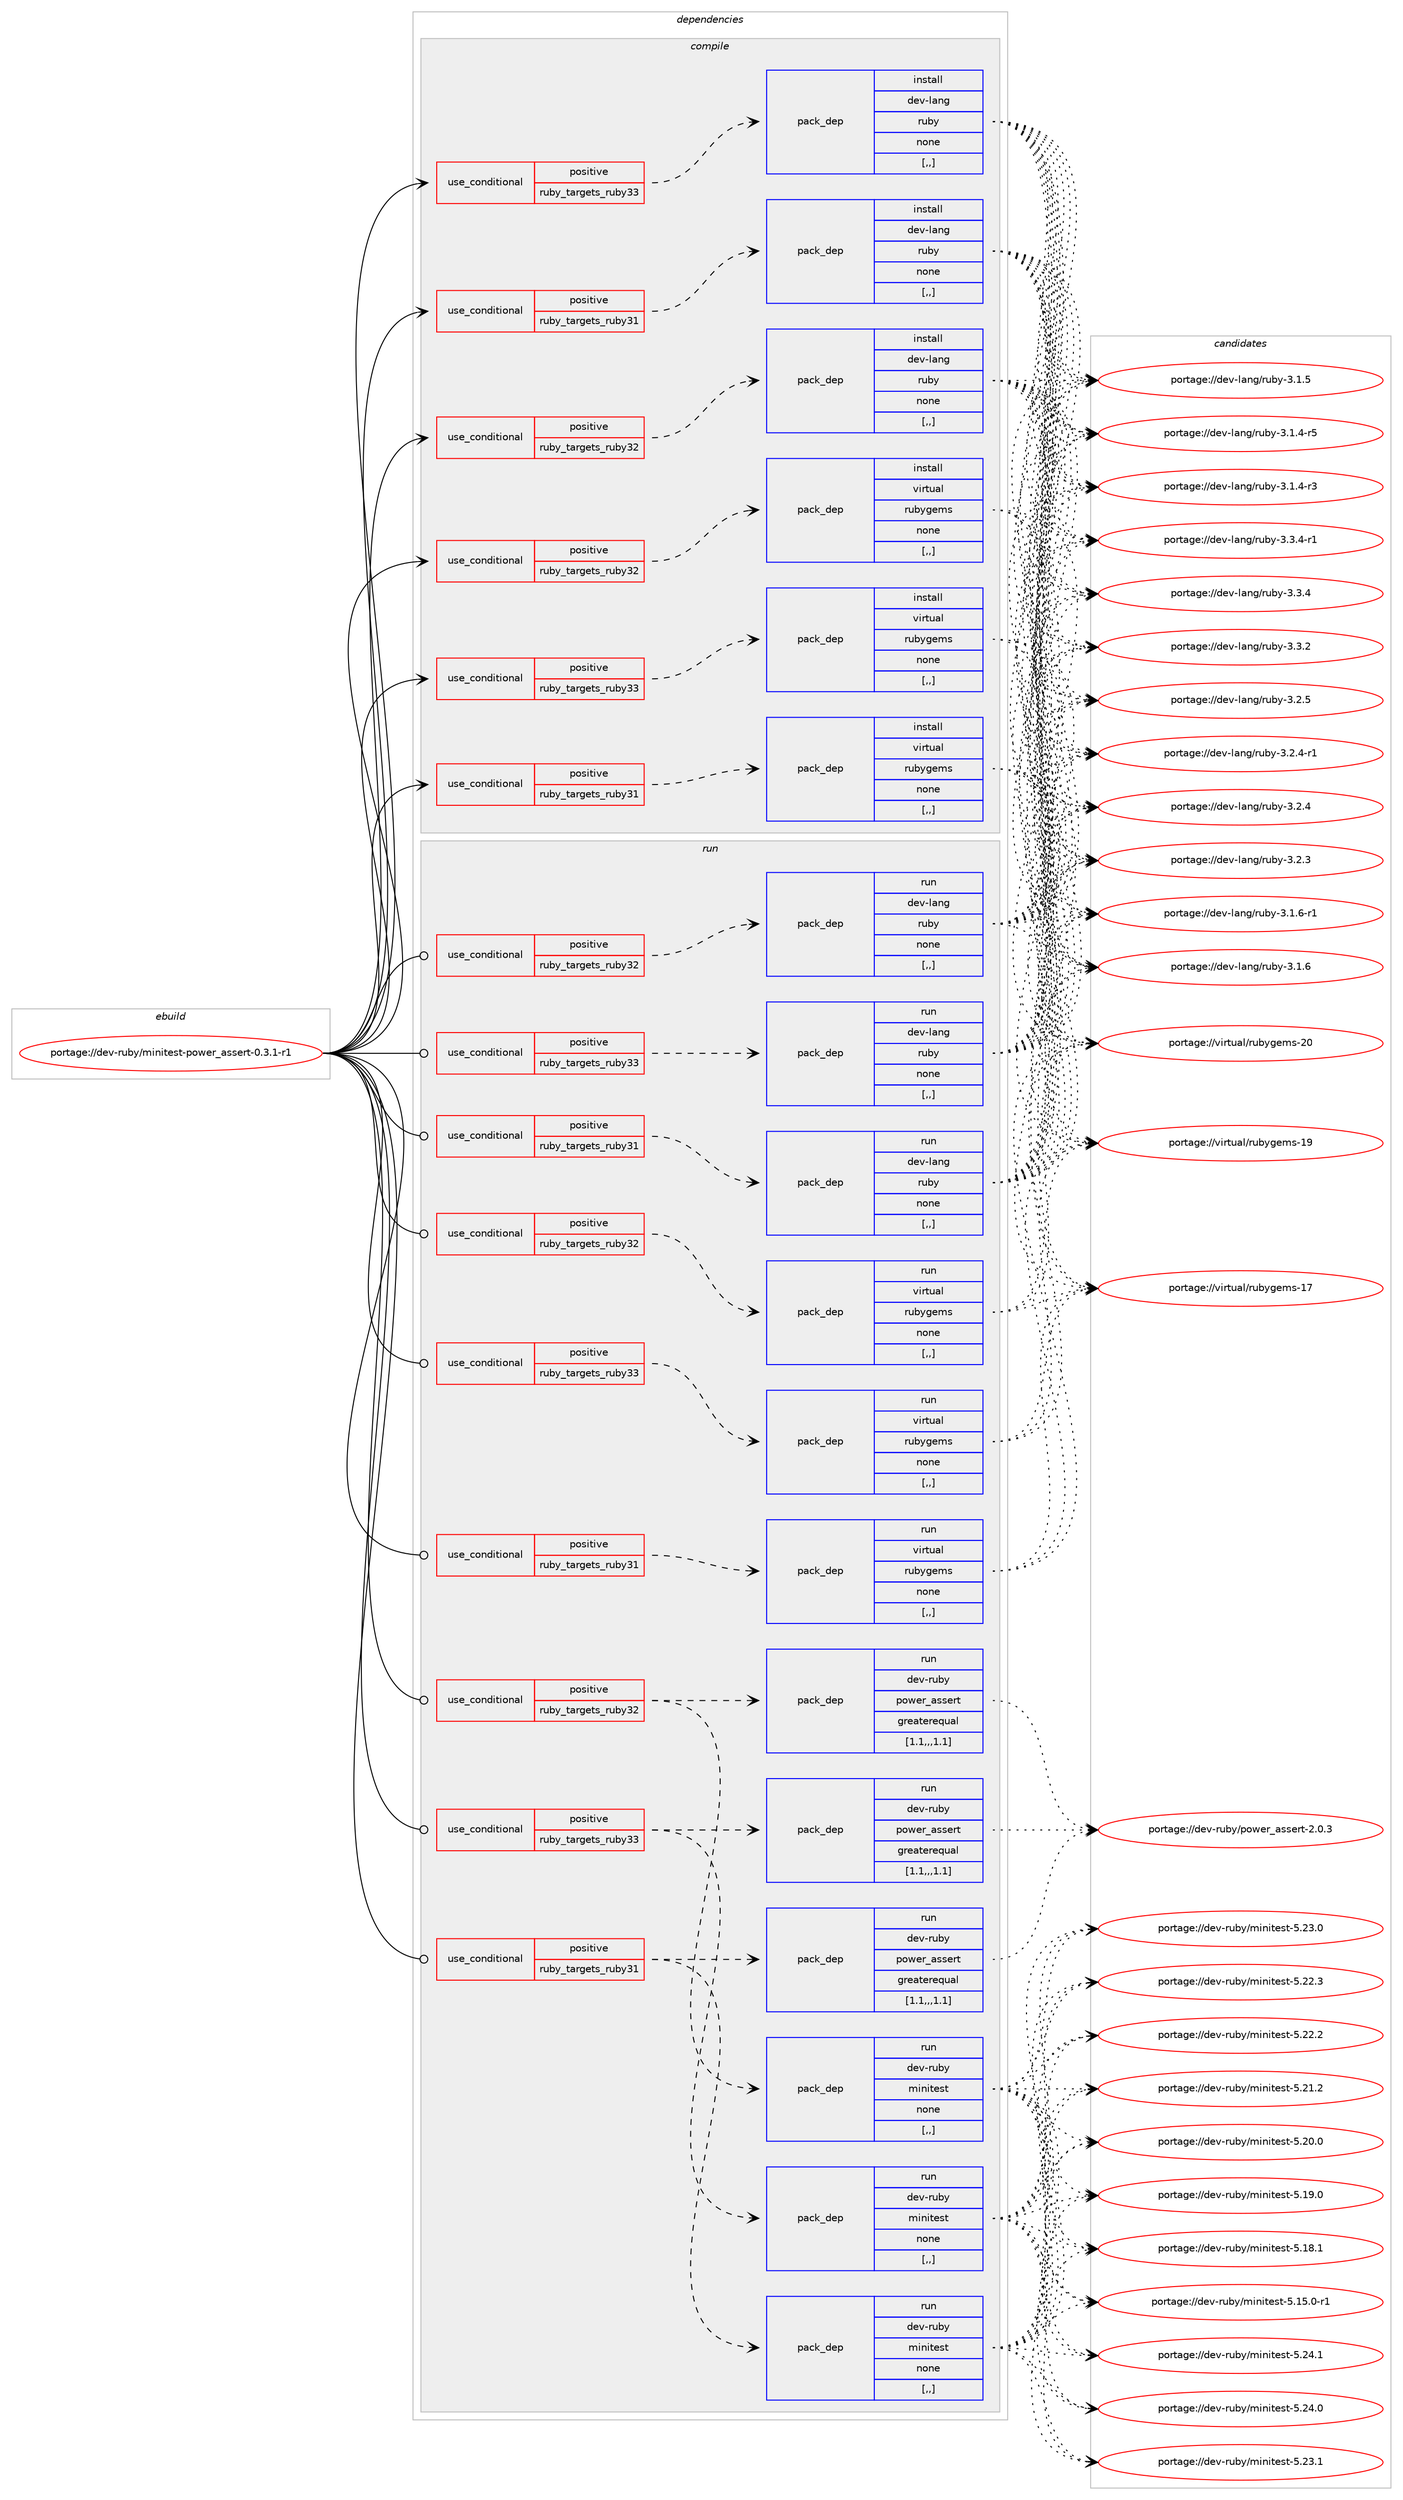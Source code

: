digraph prolog {

# *************
# Graph options
# *************

newrank=true;
concentrate=true;
compound=true;
graph [rankdir=LR,fontname=Helvetica,fontsize=10,ranksep=1.5];#, ranksep=2.5, nodesep=0.2];
edge  [arrowhead=vee];
node  [fontname=Helvetica,fontsize=10];

# **********
# The ebuild
# **********

subgraph cluster_leftcol {
color=gray;
label=<<i>ebuild</i>>;
id [label="portage://dev-ruby/minitest-power_assert-0.3.1-r1", color=red, width=4, href="../dev-ruby/minitest-power_assert-0.3.1-r1.svg"];
}

# ****************
# The dependencies
# ****************

subgraph cluster_midcol {
color=gray;
label=<<i>dependencies</i>>;
subgraph cluster_compile {
fillcolor="#eeeeee";
style=filled;
label=<<i>compile</i>>;
subgraph cond50942 {
dependency190744 [label=<<TABLE BORDER="0" CELLBORDER="1" CELLSPACING="0" CELLPADDING="4"><TR><TD ROWSPAN="3" CELLPADDING="10">use_conditional</TD></TR><TR><TD>positive</TD></TR><TR><TD>ruby_targets_ruby31</TD></TR></TABLE>>, shape=none, color=red];
subgraph pack138464 {
dependency190745 [label=<<TABLE BORDER="0" CELLBORDER="1" CELLSPACING="0" CELLPADDING="4" WIDTH="220"><TR><TD ROWSPAN="6" CELLPADDING="30">pack_dep</TD></TR><TR><TD WIDTH="110">install</TD></TR><TR><TD>dev-lang</TD></TR><TR><TD>ruby</TD></TR><TR><TD>none</TD></TR><TR><TD>[,,]</TD></TR></TABLE>>, shape=none, color=blue];
}
dependency190744:e -> dependency190745:w [weight=20,style="dashed",arrowhead="vee"];
}
id:e -> dependency190744:w [weight=20,style="solid",arrowhead="vee"];
subgraph cond50943 {
dependency190746 [label=<<TABLE BORDER="0" CELLBORDER="1" CELLSPACING="0" CELLPADDING="4"><TR><TD ROWSPAN="3" CELLPADDING="10">use_conditional</TD></TR><TR><TD>positive</TD></TR><TR><TD>ruby_targets_ruby31</TD></TR></TABLE>>, shape=none, color=red];
subgraph pack138465 {
dependency190747 [label=<<TABLE BORDER="0" CELLBORDER="1" CELLSPACING="0" CELLPADDING="4" WIDTH="220"><TR><TD ROWSPAN="6" CELLPADDING="30">pack_dep</TD></TR><TR><TD WIDTH="110">install</TD></TR><TR><TD>virtual</TD></TR><TR><TD>rubygems</TD></TR><TR><TD>none</TD></TR><TR><TD>[,,]</TD></TR></TABLE>>, shape=none, color=blue];
}
dependency190746:e -> dependency190747:w [weight=20,style="dashed",arrowhead="vee"];
}
id:e -> dependency190746:w [weight=20,style="solid",arrowhead="vee"];
subgraph cond50944 {
dependency190748 [label=<<TABLE BORDER="0" CELLBORDER="1" CELLSPACING="0" CELLPADDING="4"><TR><TD ROWSPAN="3" CELLPADDING="10">use_conditional</TD></TR><TR><TD>positive</TD></TR><TR><TD>ruby_targets_ruby32</TD></TR></TABLE>>, shape=none, color=red];
subgraph pack138466 {
dependency190749 [label=<<TABLE BORDER="0" CELLBORDER="1" CELLSPACING="0" CELLPADDING="4" WIDTH="220"><TR><TD ROWSPAN="6" CELLPADDING="30">pack_dep</TD></TR><TR><TD WIDTH="110">install</TD></TR><TR><TD>dev-lang</TD></TR><TR><TD>ruby</TD></TR><TR><TD>none</TD></TR><TR><TD>[,,]</TD></TR></TABLE>>, shape=none, color=blue];
}
dependency190748:e -> dependency190749:w [weight=20,style="dashed",arrowhead="vee"];
}
id:e -> dependency190748:w [weight=20,style="solid",arrowhead="vee"];
subgraph cond50945 {
dependency190750 [label=<<TABLE BORDER="0" CELLBORDER="1" CELLSPACING="0" CELLPADDING="4"><TR><TD ROWSPAN="3" CELLPADDING="10">use_conditional</TD></TR><TR><TD>positive</TD></TR><TR><TD>ruby_targets_ruby32</TD></TR></TABLE>>, shape=none, color=red];
subgraph pack138467 {
dependency190751 [label=<<TABLE BORDER="0" CELLBORDER="1" CELLSPACING="0" CELLPADDING="4" WIDTH="220"><TR><TD ROWSPAN="6" CELLPADDING="30">pack_dep</TD></TR><TR><TD WIDTH="110">install</TD></TR><TR><TD>virtual</TD></TR><TR><TD>rubygems</TD></TR><TR><TD>none</TD></TR><TR><TD>[,,]</TD></TR></TABLE>>, shape=none, color=blue];
}
dependency190750:e -> dependency190751:w [weight=20,style="dashed",arrowhead="vee"];
}
id:e -> dependency190750:w [weight=20,style="solid",arrowhead="vee"];
subgraph cond50946 {
dependency190752 [label=<<TABLE BORDER="0" CELLBORDER="1" CELLSPACING="0" CELLPADDING="4"><TR><TD ROWSPAN="3" CELLPADDING="10">use_conditional</TD></TR><TR><TD>positive</TD></TR><TR><TD>ruby_targets_ruby33</TD></TR></TABLE>>, shape=none, color=red];
subgraph pack138468 {
dependency190753 [label=<<TABLE BORDER="0" CELLBORDER="1" CELLSPACING="0" CELLPADDING="4" WIDTH="220"><TR><TD ROWSPAN="6" CELLPADDING="30">pack_dep</TD></TR><TR><TD WIDTH="110">install</TD></TR><TR><TD>dev-lang</TD></TR><TR><TD>ruby</TD></TR><TR><TD>none</TD></TR><TR><TD>[,,]</TD></TR></TABLE>>, shape=none, color=blue];
}
dependency190752:e -> dependency190753:w [weight=20,style="dashed",arrowhead="vee"];
}
id:e -> dependency190752:w [weight=20,style="solid",arrowhead="vee"];
subgraph cond50947 {
dependency190754 [label=<<TABLE BORDER="0" CELLBORDER="1" CELLSPACING="0" CELLPADDING="4"><TR><TD ROWSPAN="3" CELLPADDING="10">use_conditional</TD></TR><TR><TD>positive</TD></TR><TR><TD>ruby_targets_ruby33</TD></TR></TABLE>>, shape=none, color=red];
subgraph pack138469 {
dependency190755 [label=<<TABLE BORDER="0" CELLBORDER="1" CELLSPACING="0" CELLPADDING="4" WIDTH="220"><TR><TD ROWSPAN="6" CELLPADDING="30">pack_dep</TD></TR><TR><TD WIDTH="110">install</TD></TR><TR><TD>virtual</TD></TR><TR><TD>rubygems</TD></TR><TR><TD>none</TD></TR><TR><TD>[,,]</TD></TR></TABLE>>, shape=none, color=blue];
}
dependency190754:e -> dependency190755:w [weight=20,style="dashed",arrowhead="vee"];
}
id:e -> dependency190754:w [weight=20,style="solid",arrowhead="vee"];
}
subgraph cluster_compileandrun {
fillcolor="#eeeeee";
style=filled;
label=<<i>compile and run</i>>;
}
subgraph cluster_run {
fillcolor="#eeeeee";
style=filled;
label=<<i>run</i>>;
subgraph cond50948 {
dependency190756 [label=<<TABLE BORDER="0" CELLBORDER="1" CELLSPACING="0" CELLPADDING="4"><TR><TD ROWSPAN="3" CELLPADDING="10">use_conditional</TD></TR><TR><TD>positive</TD></TR><TR><TD>ruby_targets_ruby31</TD></TR></TABLE>>, shape=none, color=red];
subgraph pack138470 {
dependency190757 [label=<<TABLE BORDER="0" CELLBORDER="1" CELLSPACING="0" CELLPADDING="4" WIDTH="220"><TR><TD ROWSPAN="6" CELLPADDING="30">pack_dep</TD></TR><TR><TD WIDTH="110">run</TD></TR><TR><TD>dev-lang</TD></TR><TR><TD>ruby</TD></TR><TR><TD>none</TD></TR><TR><TD>[,,]</TD></TR></TABLE>>, shape=none, color=blue];
}
dependency190756:e -> dependency190757:w [weight=20,style="dashed",arrowhead="vee"];
}
id:e -> dependency190756:w [weight=20,style="solid",arrowhead="odot"];
subgraph cond50949 {
dependency190758 [label=<<TABLE BORDER="0" CELLBORDER="1" CELLSPACING="0" CELLPADDING="4"><TR><TD ROWSPAN="3" CELLPADDING="10">use_conditional</TD></TR><TR><TD>positive</TD></TR><TR><TD>ruby_targets_ruby31</TD></TR></TABLE>>, shape=none, color=red];
subgraph pack138471 {
dependency190759 [label=<<TABLE BORDER="0" CELLBORDER="1" CELLSPACING="0" CELLPADDING="4" WIDTH="220"><TR><TD ROWSPAN="6" CELLPADDING="30">pack_dep</TD></TR><TR><TD WIDTH="110">run</TD></TR><TR><TD>dev-ruby</TD></TR><TR><TD>minitest</TD></TR><TR><TD>none</TD></TR><TR><TD>[,,]</TD></TR></TABLE>>, shape=none, color=blue];
}
dependency190758:e -> dependency190759:w [weight=20,style="dashed",arrowhead="vee"];
subgraph pack138472 {
dependency190760 [label=<<TABLE BORDER="0" CELLBORDER="1" CELLSPACING="0" CELLPADDING="4" WIDTH="220"><TR><TD ROWSPAN="6" CELLPADDING="30">pack_dep</TD></TR><TR><TD WIDTH="110">run</TD></TR><TR><TD>dev-ruby</TD></TR><TR><TD>power_assert</TD></TR><TR><TD>greaterequal</TD></TR><TR><TD>[1.1,,,1.1]</TD></TR></TABLE>>, shape=none, color=blue];
}
dependency190758:e -> dependency190760:w [weight=20,style="dashed",arrowhead="vee"];
}
id:e -> dependency190758:w [weight=20,style="solid",arrowhead="odot"];
subgraph cond50950 {
dependency190761 [label=<<TABLE BORDER="0" CELLBORDER="1" CELLSPACING="0" CELLPADDING="4"><TR><TD ROWSPAN="3" CELLPADDING="10">use_conditional</TD></TR><TR><TD>positive</TD></TR><TR><TD>ruby_targets_ruby31</TD></TR></TABLE>>, shape=none, color=red];
subgraph pack138473 {
dependency190762 [label=<<TABLE BORDER="0" CELLBORDER="1" CELLSPACING="0" CELLPADDING="4" WIDTH="220"><TR><TD ROWSPAN="6" CELLPADDING="30">pack_dep</TD></TR><TR><TD WIDTH="110">run</TD></TR><TR><TD>virtual</TD></TR><TR><TD>rubygems</TD></TR><TR><TD>none</TD></TR><TR><TD>[,,]</TD></TR></TABLE>>, shape=none, color=blue];
}
dependency190761:e -> dependency190762:w [weight=20,style="dashed",arrowhead="vee"];
}
id:e -> dependency190761:w [weight=20,style="solid",arrowhead="odot"];
subgraph cond50951 {
dependency190763 [label=<<TABLE BORDER="0" CELLBORDER="1" CELLSPACING="0" CELLPADDING="4"><TR><TD ROWSPAN="3" CELLPADDING="10">use_conditional</TD></TR><TR><TD>positive</TD></TR><TR><TD>ruby_targets_ruby32</TD></TR></TABLE>>, shape=none, color=red];
subgraph pack138474 {
dependency190764 [label=<<TABLE BORDER="0" CELLBORDER="1" CELLSPACING="0" CELLPADDING="4" WIDTH="220"><TR><TD ROWSPAN="6" CELLPADDING="30">pack_dep</TD></TR><TR><TD WIDTH="110">run</TD></TR><TR><TD>dev-lang</TD></TR><TR><TD>ruby</TD></TR><TR><TD>none</TD></TR><TR><TD>[,,]</TD></TR></TABLE>>, shape=none, color=blue];
}
dependency190763:e -> dependency190764:w [weight=20,style="dashed",arrowhead="vee"];
}
id:e -> dependency190763:w [weight=20,style="solid",arrowhead="odot"];
subgraph cond50952 {
dependency190765 [label=<<TABLE BORDER="0" CELLBORDER="1" CELLSPACING="0" CELLPADDING="4"><TR><TD ROWSPAN="3" CELLPADDING="10">use_conditional</TD></TR><TR><TD>positive</TD></TR><TR><TD>ruby_targets_ruby32</TD></TR></TABLE>>, shape=none, color=red];
subgraph pack138475 {
dependency190766 [label=<<TABLE BORDER="0" CELLBORDER="1" CELLSPACING="0" CELLPADDING="4" WIDTH="220"><TR><TD ROWSPAN="6" CELLPADDING="30">pack_dep</TD></TR><TR><TD WIDTH="110">run</TD></TR><TR><TD>dev-ruby</TD></TR><TR><TD>minitest</TD></TR><TR><TD>none</TD></TR><TR><TD>[,,]</TD></TR></TABLE>>, shape=none, color=blue];
}
dependency190765:e -> dependency190766:w [weight=20,style="dashed",arrowhead="vee"];
subgraph pack138476 {
dependency190767 [label=<<TABLE BORDER="0" CELLBORDER="1" CELLSPACING="0" CELLPADDING="4" WIDTH="220"><TR><TD ROWSPAN="6" CELLPADDING="30">pack_dep</TD></TR><TR><TD WIDTH="110">run</TD></TR><TR><TD>dev-ruby</TD></TR><TR><TD>power_assert</TD></TR><TR><TD>greaterequal</TD></TR><TR><TD>[1.1,,,1.1]</TD></TR></TABLE>>, shape=none, color=blue];
}
dependency190765:e -> dependency190767:w [weight=20,style="dashed",arrowhead="vee"];
}
id:e -> dependency190765:w [weight=20,style="solid",arrowhead="odot"];
subgraph cond50953 {
dependency190768 [label=<<TABLE BORDER="0" CELLBORDER="1" CELLSPACING="0" CELLPADDING="4"><TR><TD ROWSPAN="3" CELLPADDING="10">use_conditional</TD></TR><TR><TD>positive</TD></TR><TR><TD>ruby_targets_ruby32</TD></TR></TABLE>>, shape=none, color=red];
subgraph pack138477 {
dependency190769 [label=<<TABLE BORDER="0" CELLBORDER="1" CELLSPACING="0" CELLPADDING="4" WIDTH="220"><TR><TD ROWSPAN="6" CELLPADDING="30">pack_dep</TD></TR><TR><TD WIDTH="110">run</TD></TR><TR><TD>virtual</TD></TR><TR><TD>rubygems</TD></TR><TR><TD>none</TD></TR><TR><TD>[,,]</TD></TR></TABLE>>, shape=none, color=blue];
}
dependency190768:e -> dependency190769:w [weight=20,style="dashed",arrowhead="vee"];
}
id:e -> dependency190768:w [weight=20,style="solid",arrowhead="odot"];
subgraph cond50954 {
dependency190770 [label=<<TABLE BORDER="0" CELLBORDER="1" CELLSPACING="0" CELLPADDING="4"><TR><TD ROWSPAN="3" CELLPADDING="10">use_conditional</TD></TR><TR><TD>positive</TD></TR><TR><TD>ruby_targets_ruby33</TD></TR></TABLE>>, shape=none, color=red];
subgraph pack138478 {
dependency190771 [label=<<TABLE BORDER="0" CELLBORDER="1" CELLSPACING="0" CELLPADDING="4" WIDTH="220"><TR><TD ROWSPAN="6" CELLPADDING="30">pack_dep</TD></TR><TR><TD WIDTH="110">run</TD></TR><TR><TD>dev-lang</TD></TR><TR><TD>ruby</TD></TR><TR><TD>none</TD></TR><TR><TD>[,,]</TD></TR></TABLE>>, shape=none, color=blue];
}
dependency190770:e -> dependency190771:w [weight=20,style="dashed",arrowhead="vee"];
}
id:e -> dependency190770:w [weight=20,style="solid",arrowhead="odot"];
subgraph cond50955 {
dependency190772 [label=<<TABLE BORDER="0" CELLBORDER="1" CELLSPACING="0" CELLPADDING="4"><TR><TD ROWSPAN="3" CELLPADDING="10">use_conditional</TD></TR><TR><TD>positive</TD></TR><TR><TD>ruby_targets_ruby33</TD></TR></TABLE>>, shape=none, color=red];
subgraph pack138479 {
dependency190773 [label=<<TABLE BORDER="0" CELLBORDER="1" CELLSPACING="0" CELLPADDING="4" WIDTH="220"><TR><TD ROWSPAN="6" CELLPADDING="30">pack_dep</TD></TR><TR><TD WIDTH="110">run</TD></TR><TR><TD>dev-ruby</TD></TR><TR><TD>minitest</TD></TR><TR><TD>none</TD></TR><TR><TD>[,,]</TD></TR></TABLE>>, shape=none, color=blue];
}
dependency190772:e -> dependency190773:w [weight=20,style="dashed",arrowhead="vee"];
subgraph pack138480 {
dependency190774 [label=<<TABLE BORDER="0" CELLBORDER="1" CELLSPACING="0" CELLPADDING="4" WIDTH="220"><TR><TD ROWSPAN="6" CELLPADDING="30">pack_dep</TD></TR><TR><TD WIDTH="110">run</TD></TR><TR><TD>dev-ruby</TD></TR><TR><TD>power_assert</TD></TR><TR><TD>greaterequal</TD></TR><TR><TD>[1.1,,,1.1]</TD></TR></TABLE>>, shape=none, color=blue];
}
dependency190772:e -> dependency190774:w [weight=20,style="dashed",arrowhead="vee"];
}
id:e -> dependency190772:w [weight=20,style="solid",arrowhead="odot"];
subgraph cond50956 {
dependency190775 [label=<<TABLE BORDER="0" CELLBORDER="1" CELLSPACING="0" CELLPADDING="4"><TR><TD ROWSPAN="3" CELLPADDING="10">use_conditional</TD></TR><TR><TD>positive</TD></TR><TR><TD>ruby_targets_ruby33</TD></TR></TABLE>>, shape=none, color=red];
subgraph pack138481 {
dependency190776 [label=<<TABLE BORDER="0" CELLBORDER="1" CELLSPACING="0" CELLPADDING="4" WIDTH="220"><TR><TD ROWSPAN="6" CELLPADDING="30">pack_dep</TD></TR><TR><TD WIDTH="110">run</TD></TR><TR><TD>virtual</TD></TR><TR><TD>rubygems</TD></TR><TR><TD>none</TD></TR><TR><TD>[,,]</TD></TR></TABLE>>, shape=none, color=blue];
}
dependency190775:e -> dependency190776:w [weight=20,style="dashed",arrowhead="vee"];
}
id:e -> dependency190775:w [weight=20,style="solid",arrowhead="odot"];
}
}

# **************
# The candidates
# **************

subgraph cluster_choices {
rank=same;
color=gray;
label=<<i>candidates</i>>;

subgraph choice138464 {
color=black;
nodesep=1;
choice100101118451089711010347114117981214551465146524511449 [label="portage://dev-lang/ruby-3.3.4-r1", color=red, width=4,href="../dev-lang/ruby-3.3.4-r1.svg"];
choice10010111845108971101034711411798121455146514652 [label="portage://dev-lang/ruby-3.3.4", color=red, width=4,href="../dev-lang/ruby-3.3.4.svg"];
choice10010111845108971101034711411798121455146514650 [label="portage://dev-lang/ruby-3.3.2", color=red, width=4,href="../dev-lang/ruby-3.3.2.svg"];
choice10010111845108971101034711411798121455146504653 [label="portage://dev-lang/ruby-3.2.5", color=red, width=4,href="../dev-lang/ruby-3.2.5.svg"];
choice100101118451089711010347114117981214551465046524511449 [label="portage://dev-lang/ruby-3.2.4-r1", color=red, width=4,href="../dev-lang/ruby-3.2.4-r1.svg"];
choice10010111845108971101034711411798121455146504652 [label="portage://dev-lang/ruby-3.2.4", color=red, width=4,href="../dev-lang/ruby-3.2.4.svg"];
choice10010111845108971101034711411798121455146504651 [label="portage://dev-lang/ruby-3.2.3", color=red, width=4,href="../dev-lang/ruby-3.2.3.svg"];
choice100101118451089711010347114117981214551464946544511449 [label="portage://dev-lang/ruby-3.1.6-r1", color=red, width=4,href="../dev-lang/ruby-3.1.6-r1.svg"];
choice10010111845108971101034711411798121455146494654 [label="portage://dev-lang/ruby-3.1.6", color=red, width=4,href="../dev-lang/ruby-3.1.6.svg"];
choice10010111845108971101034711411798121455146494653 [label="portage://dev-lang/ruby-3.1.5", color=red, width=4,href="../dev-lang/ruby-3.1.5.svg"];
choice100101118451089711010347114117981214551464946524511453 [label="portage://dev-lang/ruby-3.1.4-r5", color=red, width=4,href="../dev-lang/ruby-3.1.4-r5.svg"];
choice100101118451089711010347114117981214551464946524511451 [label="portage://dev-lang/ruby-3.1.4-r3", color=red, width=4,href="../dev-lang/ruby-3.1.4-r3.svg"];
dependency190745:e -> choice100101118451089711010347114117981214551465146524511449:w [style=dotted,weight="100"];
dependency190745:e -> choice10010111845108971101034711411798121455146514652:w [style=dotted,weight="100"];
dependency190745:e -> choice10010111845108971101034711411798121455146514650:w [style=dotted,weight="100"];
dependency190745:e -> choice10010111845108971101034711411798121455146504653:w [style=dotted,weight="100"];
dependency190745:e -> choice100101118451089711010347114117981214551465046524511449:w [style=dotted,weight="100"];
dependency190745:e -> choice10010111845108971101034711411798121455146504652:w [style=dotted,weight="100"];
dependency190745:e -> choice10010111845108971101034711411798121455146504651:w [style=dotted,weight="100"];
dependency190745:e -> choice100101118451089711010347114117981214551464946544511449:w [style=dotted,weight="100"];
dependency190745:e -> choice10010111845108971101034711411798121455146494654:w [style=dotted,weight="100"];
dependency190745:e -> choice10010111845108971101034711411798121455146494653:w [style=dotted,weight="100"];
dependency190745:e -> choice100101118451089711010347114117981214551464946524511453:w [style=dotted,weight="100"];
dependency190745:e -> choice100101118451089711010347114117981214551464946524511451:w [style=dotted,weight="100"];
}
subgraph choice138465 {
color=black;
nodesep=1;
choice118105114116117971084711411798121103101109115455048 [label="portage://virtual/rubygems-20", color=red, width=4,href="../virtual/rubygems-20.svg"];
choice118105114116117971084711411798121103101109115454957 [label="portage://virtual/rubygems-19", color=red, width=4,href="../virtual/rubygems-19.svg"];
choice118105114116117971084711411798121103101109115454955 [label="portage://virtual/rubygems-17", color=red, width=4,href="../virtual/rubygems-17.svg"];
dependency190747:e -> choice118105114116117971084711411798121103101109115455048:w [style=dotted,weight="100"];
dependency190747:e -> choice118105114116117971084711411798121103101109115454957:w [style=dotted,weight="100"];
dependency190747:e -> choice118105114116117971084711411798121103101109115454955:w [style=dotted,weight="100"];
}
subgraph choice138466 {
color=black;
nodesep=1;
choice100101118451089711010347114117981214551465146524511449 [label="portage://dev-lang/ruby-3.3.4-r1", color=red, width=4,href="../dev-lang/ruby-3.3.4-r1.svg"];
choice10010111845108971101034711411798121455146514652 [label="portage://dev-lang/ruby-3.3.4", color=red, width=4,href="../dev-lang/ruby-3.3.4.svg"];
choice10010111845108971101034711411798121455146514650 [label="portage://dev-lang/ruby-3.3.2", color=red, width=4,href="../dev-lang/ruby-3.3.2.svg"];
choice10010111845108971101034711411798121455146504653 [label="portage://dev-lang/ruby-3.2.5", color=red, width=4,href="../dev-lang/ruby-3.2.5.svg"];
choice100101118451089711010347114117981214551465046524511449 [label="portage://dev-lang/ruby-3.2.4-r1", color=red, width=4,href="../dev-lang/ruby-3.2.4-r1.svg"];
choice10010111845108971101034711411798121455146504652 [label="portage://dev-lang/ruby-3.2.4", color=red, width=4,href="../dev-lang/ruby-3.2.4.svg"];
choice10010111845108971101034711411798121455146504651 [label="portage://dev-lang/ruby-3.2.3", color=red, width=4,href="../dev-lang/ruby-3.2.3.svg"];
choice100101118451089711010347114117981214551464946544511449 [label="portage://dev-lang/ruby-3.1.6-r1", color=red, width=4,href="../dev-lang/ruby-3.1.6-r1.svg"];
choice10010111845108971101034711411798121455146494654 [label="portage://dev-lang/ruby-3.1.6", color=red, width=4,href="../dev-lang/ruby-3.1.6.svg"];
choice10010111845108971101034711411798121455146494653 [label="portage://dev-lang/ruby-3.1.5", color=red, width=4,href="../dev-lang/ruby-3.1.5.svg"];
choice100101118451089711010347114117981214551464946524511453 [label="portage://dev-lang/ruby-3.1.4-r5", color=red, width=4,href="../dev-lang/ruby-3.1.4-r5.svg"];
choice100101118451089711010347114117981214551464946524511451 [label="portage://dev-lang/ruby-3.1.4-r3", color=red, width=4,href="../dev-lang/ruby-3.1.4-r3.svg"];
dependency190749:e -> choice100101118451089711010347114117981214551465146524511449:w [style=dotted,weight="100"];
dependency190749:e -> choice10010111845108971101034711411798121455146514652:w [style=dotted,weight="100"];
dependency190749:e -> choice10010111845108971101034711411798121455146514650:w [style=dotted,weight="100"];
dependency190749:e -> choice10010111845108971101034711411798121455146504653:w [style=dotted,weight="100"];
dependency190749:e -> choice100101118451089711010347114117981214551465046524511449:w [style=dotted,weight="100"];
dependency190749:e -> choice10010111845108971101034711411798121455146504652:w [style=dotted,weight="100"];
dependency190749:e -> choice10010111845108971101034711411798121455146504651:w [style=dotted,weight="100"];
dependency190749:e -> choice100101118451089711010347114117981214551464946544511449:w [style=dotted,weight="100"];
dependency190749:e -> choice10010111845108971101034711411798121455146494654:w [style=dotted,weight="100"];
dependency190749:e -> choice10010111845108971101034711411798121455146494653:w [style=dotted,weight="100"];
dependency190749:e -> choice100101118451089711010347114117981214551464946524511453:w [style=dotted,weight="100"];
dependency190749:e -> choice100101118451089711010347114117981214551464946524511451:w [style=dotted,weight="100"];
}
subgraph choice138467 {
color=black;
nodesep=1;
choice118105114116117971084711411798121103101109115455048 [label="portage://virtual/rubygems-20", color=red, width=4,href="../virtual/rubygems-20.svg"];
choice118105114116117971084711411798121103101109115454957 [label="portage://virtual/rubygems-19", color=red, width=4,href="../virtual/rubygems-19.svg"];
choice118105114116117971084711411798121103101109115454955 [label="portage://virtual/rubygems-17", color=red, width=4,href="../virtual/rubygems-17.svg"];
dependency190751:e -> choice118105114116117971084711411798121103101109115455048:w [style=dotted,weight="100"];
dependency190751:e -> choice118105114116117971084711411798121103101109115454957:w [style=dotted,weight="100"];
dependency190751:e -> choice118105114116117971084711411798121103101109115454955:w [style=dotted,weight="100"];
}
subgraph choice138468 {
color=black;
nodesep=1;
choice100101118451089711010347114117981214551465146524511449 [label="portage://dev-lang/ruby-3.3.4-r1", color=red, width=4,href="../dev-lang/ruby-3.3.4-r1.svg"];
choice10010111845108971101034711411798121455146514652 [label="portage://dev-lang/ruby-3.3.4", color=red, width=4,href="../dev-lang/ruby-3.3.4.svg"];
choice10010111845108971101034711411798121455146514650 [label="portage://dev-lang/ruby-3.3.2", color=red, width=4,href="../dev-lang/ruby-3.3.2.svg"];
choice10010111845108971101034711411798121455146504653 [label="portage://dev-lang/ruby-3.2.5", color=red, width=4,href="../dev-lang/ruby-3.2.5.svg"];
choice100101118451089711010347114117981214551465046524511449 [label="portage://dev-lang/ruby-3.2.4-r1", color=red, width=4,href="../dev-lang/ruby-3.2.4-r1.svg"];
choice10010111845108971101034711411798121455146504652 [label="portage://dev-lang/ruby-3.2.4", color=red, width=4,href="../dev-lang/ruby-3.2.4.svg"];
choice10010111845108971101034711411798121455146504651 [label="portage://dev-lang/ruby-3.2.3", color=red, width=4,href="../dev-lang/ruby-3.2.3.svg"];
choice100101118451089711010347114117981214551464946544511449 [label="portage://dev-lang/ruby-3.1.6-r1", color=red, width=4,href="../dev-lang/ruby-3.1.6-r1.svg"];
choice10010111845108971101034711411798121455146494654 [label="portage://dev-lang/ruby-3.1.6", color=red, width=4,href="../dev-lang/ruby-3.1.6.svg"];
choice10010111845108971101034711411798121455146494653 [label="portage://dev-lang/ruby-3.1.5", color=red, width=4,href="../dev-lang/ruby-3.1.5.svg"];
choice100101118451089711010347114117981214551464946524511453 [label="portage://dev-lang/ruby-3.1.4-r5", color=red, width=4,href="../dev-lang/ruby-3.1.4-r5.svg"];
choice100101118451089711010347114117981214551464946524511451 [label="portage://dev-lang/ruby-3.1.4-r3", color=red, width=4,href="../dev-lang/ruby-3.1.4-r3.svg"];
dependency190753:e -> choice100101118451089711010347114117981214551465146524511449:w [style=dotted,weight="100"];
dependency190753:e -> choice10010111845108971101034711411798121455146514652:w [style=dotted,weight="100"];
dependency190753:e -> choice10010111845108971101034711411798121455146514650:w [style=dotted,weight="100"];
dependency190753:e -> choice10010111845108971101034711411798121455146504653:w [style=dotted,weight="100"];
dependency190753:e -> choice100101118451089711010347114117981214551465046524511449:w [style=dotted,weight="100"];
dependency190753:e -> choice10010111845108971101034711411798121455146504652:w [style=dotted,weight="100"];
dependency190753:e -> choice10010111845108971101034711411798121455146504651:w [style=dotted,weight="100"];
dependency190753:e -> choice100101118451089711010347114117981214551464946544511449:w [style=dotted,weight="100"];
dependency190753:e -> choice10010111845108971101034711411798121455146494654:w [style=dotted,weight="100"];
dependency190753:e -> choice10010111845108971101034711411798121455146494653:w [style=dotted,weight="100"];
dependency190753:e -> choice100101118451089711010347114117981214551464946524511453:w [style=dotted,weight="100"];
dependency190753:e -> choice100101118451089711010347114117981214551464946524511451:w [style=dotted,weight="100"];
}
subgraph choice138469 {
color=black;
nodesep=1;
choice118105114116117971084711411798121103101109115455048 [label="portage://virtual/rubygems-20", color=red, width=4,href="../virtual/rubygems-20.svg"];
choice118105114116117971084711411798121103101109115454957 [label="portage://virtual/rubygems-19", color=red, width=4,href="../virtual/rubygems-19.svg"];
choice118105114116117971084711411798121103101109115454955 [label="portage://virtual/rubygems-17", color=red, width=4,href="../virtual/rubygems-17.svg"];
dependency190755:e -> choice118105114116117971084711411798121103101109115455048:w [style=dotted,weight="100"];
dependency190755:e -> choice118105114116117971084711411798121103101109115454957:w [style=dotted,weight="100"];
dependency190755:e -> choice118105114116117971084711411798121103101109115454955:w [style=dotted,weight="100"];
}
subgraph choice138470 {
color=black;
nodesep=1;
choice100101118451089711010347114117981214551465146524511449 [label="portage://dev-lang/ruby-3.3.4-r1", color=red, width=4,href="../dev-lang/ruby-3.3.4-r1.svg"];
choice10010111845108971101034711411798121455146514652 [label="portage://dev-lang/ruby-3.3.4", color=red, width=4,href="../dev-lang/ruby-3.3.4.svg"];
choice10010111845108971101034711411798121455146514650 [label="portage://dev-lang/ruby-3.3.2", color=red, width=4,href="../dev-lang/ruby-3.3.2.svg"];
choice10010111845108971101034711411798121455146504653 [label="portage://dev-lang/ruby-3.2.5", color=red, width=4,href="../dev-lang/ruby-3.2.5.svg"];
choice100101118451089711010347114117981214551465046524511449 [label="portage://dev-lang/ruby-3.2.4-r1", color=red, width=4,href="../dev-lang/ruby-3.2.4-r1.svg"];
choice10010111845108971101034711411798121455146504652 [label="portage://dev-lang/ruby-3.2.4", color=red, width=4,href="../dev-lang/ruby-3.2.4.svg"];
choice10010111845108971101034711411798121455146504651 [label="portage://dev-lang/ruby-3.2.3", color=red, width=4,href="../dev-lang/ruby-3.2.3.svg"];
choice100101118451089711010347114117981214551464946544511449 [label="portage://dev-lang/ruby-3.1.6-r1", color=red, width=4,href="../dev-lang/ruby-3.1.6-r1.svg"];
choice10010111845108971101034711411798121455146494654 [label="portage://dev-lang/ruby-3.1.6", color=red, width=4,href="../dev-lang/ruby-3.1.6.svg"];
choice10010111845108971101034711411798121455146494653 [label="portage://dev-lang/ruby-3.1.5", color=red, width=4,href="../dev-lang/ruby-3.1.5.svg"];
choice100101118451089711010347114117981214551464946524511453 [label="portage://dev-lang/ruby-3.1.4-r5", color=red, width=4,href="../dev-lang/ruby-3.1.4-r5.svg"];
choice100101118451089711010347114117981214551464946524511451 [label="portage://dev-lang/ruby-3.1.4-r3", color=red, width=4,href="../dev-lang/ruby-3.1.4-r3.svg"];
dependency190757:e -> choice100101118451089711010347114117981214551465146524511449:w [style=dotted,weight="100"];
dependency190757:e -> choice10010111845108971101034711411798121455146514652:w [style=dotted,weight="100"];
dependency190757:e -> choice10010111845108971101034711411798121455146514650:w [style=dotted,weight="100"];
dependency190757:e -> choice10010111845108971101034711411798121455146504653:w [style=dotted,weight="100"];
dependency190757:e -> choice100101118451089711010347114117981214551465046524511449:w [style=dotted,weight="100"];
dependency190757:e -> choice10010111845108971101034711411798121455146504652:w [style=dotted,weight="100"];
dependency190757:e -> choice10010111845108971101034711411798121455146504651:w [style=dotted,weight="100"];
dependency190757:e -> choice100101118451089711010347114117981214551464946544511449:w [style=dotted,weight="100"];
dependency190757:e -> choice10010111845108971101034711411798121455146494654:w [style=dotted,weight="100"];
dependency190757:e -> choice10010111845108971101034711411798121455146494653:w [style=dotted,weight="100"];
dependency190757:e -> choice100101118451089711010347114117981214551464946524511453:w [style=dotted,weight="100"];
dependency190757:e -> choice100101118451089711010347114117981214551464946524511451:w [style=dotted,weight="100"];
}
subgraph choice138471 {
color=black;
nodesep=1;
choice10010111845114117981214710910511010511610111511645534650524649 [label="portage://dev-ruby/minitest-5.24.1", color=red, width=4,href="../dev-ruby/minitest-5.24.1.svg"];
choice10010111845114117981214710910511010511610111511645534650524648 [label="portage://dev-ruby/minitest-5.24.0", color=red, width=4,href="../dev-ruby/minitest-5.24.0.svg"];
choice10010111845114117981214710910511010511610111511645534650514649 [label="portage://dev-ruby/minitest-5.23.1", color=red, width=4,href="../dev-ruby/minitest-5.23.1.svg"];
choice10010111845114117981214710910511010511610111511645534650514648 [label="portage://dev-ruby/minitest-5.23.0", color=red, width=4,href="../dev-ruby/minitest-5.23.0.svg"];
choice10010111845114117981214710910511010511610111511645534650504651 [label="portage://dev-ruby/minitest-5.22.3", color=red, width=4,href="../dev-ruby/minitest-5.22.3.svg"];
choice10010111845114117981214710910511010511610111511645534650504650 [label="portage://dev-ruby/minitest-5.22.2", color=red, width=4,href="../dev-ruby/minitest-5.22.2.svg"];
choice10010111845114117981214710910511010511610111511645534650494650 [label="portage://dev-ruby/minitest-5.21.2", color=red, width=4,href="../dev-ruby/minitest-5.21.2.svg"];
choice10010111845114117981214710910511010511610111511645534650484648 [label="portage://dev-ruby/minitest-5.20.0", color=red, width=4,href="../dev-ruby/minitest-5.20.0.svg"];
choice10010111845114117981214710910511010511610111511645534649574648 [label="portage://dev-ruby/minitest-5.19.0", color=red, width=4,href="../dev-ruby/minitest-5.19.0.svg"];
choice10010111845114117981214710910511010511610111511645534649564649 [label="portage://dev-ruby/minitest-5.18.1", color=red, width=4,href="../dev-ruby/minitest-5.18.1.svg"];
choice100101118451141179812147109105110105116101115116455346495346484511449 [label="portage://dev-ruby/minitest-5.15.0-r1", color=red, width=4,href="../dev-ruby/minitest-5.15.0-r1.svg"];
dependency190759:e -> choice10010111845114117981214710910511010511610111511645534650524649:w [style=dotted,weight="100"];
dependency190759:e -> choice10010111845114117981214710910511010511610111511645534650524648:w [style=dotted,weight="100"];
dependency190759:e -> choice10010111845114117981214710910511010511610111511645534650514649:w [style=dotted,weight="100"];
dependency190759:e -> choice10010111845114117981214710910511010511610111511645534650514648:w [style=dotted,weight="100"];
dependency190759:e -> choice10010111845114117981214710910511010511610111511645534650504651:w [style=dotted,weight="100"];
dependency190759:e -> choice10010111845114117981214710910511010511610111511645534650504650:w [style=dotted,weight="100"];
dependency190759:e -> choice10010111845114117981214710910511010511610111511645534650494650:w [style=dotted,weight="100"];
dependency190759:e -> choice10010111845114117981214710910511010511610111511645534650484648:w [style=dotted,weight="100"];
dependency190759:e -> choice10010111845114117981214710910511010511610111511645534649574648:w [style=dotted,weight="100"];
dependency190759:e -> choice10010111845114117981214710910511010511610111511645534649564649:w [style=dotted,weight="100"];
dependency190759:e -> choice100101118451141179812147109105110105116101115116455346495346484511449:w [style=dotted,weight="100"];
}
subgraph choice138472 {
color=black;
nodesep=1;
choice1001011184511411798121471121111191011149597115115101114116455046484651 [label="portage://dev-ruby/power_assert-2.0.3", color=red, width=4,href="../dev-ruby/power_assert-2.0.3.svg"];
dependency190760:e -> choice1001011184511411798121471121111191011149597115115101114116455046484651:w [style=dotted,weight="100"];
}
subgraph choice138473 {
color=black;
nodesep=1;
choice118105114116117971084711411798121103101109115455048 [label="portage://virtual/rubygems-20", color=red, width=4,href="../virtual/rubygems-20.svg"];
choice118105114116117971084711411798121103101109115454957 [label="portage://virtual/rubygems-19", color=red, width=4,href="../virtual/rubygems-19.svg"];
choice118105114116117971084711411798121103101109115454955 [label="portage://virtual/rubygems-17", color=red, width=4,href="../virtual/rubygems-17.svg"];
dependency190762:e -> choice118105114116117971084711411798121103101109115455048:w [style=dotted,weight="100"];
dependency190762:e -> choice118105114116117971084711411798121103101109115454957:w [style=dotted,weight="100"];
dependency190762:e -> choice118105114116117971084711411798121103101109115454955:w [style=dotted,weight="100"];
}
subgraph choice138474 {
color=black;
nodesep=1;
choice100101118451089711010347114117981214551465146524511449 [label="portage://dev-lang/ruby-3.3.4-r1", color=red, width=4,href="../dev-lang/ruby-3.3.4-r1.svg"];
choice10010111845108971101034711411798121455146514652 [label="portage://dev-lang/ruby-3.3.4", color=red, width=4,href="../dev-lang/ruby-3.3.4.svg"];
choice10010111845108971101034711411798121455146514650 [label="portage://dev-lang/ruby-3.3.2", color=red, width=4,href="../dev-lang/ruby-3.3.2.svg"];
choice10010111845108971101034711411798121455146504653 [label="portage://dev-lang/ruby-3.2.5", color=red, width=4,href="../dev-lang/ruby-3.2.5.svg"];
choice100101118451089711010347114117981214551465046524511449 [label="portage://dev-lang/ruby-3.2.4-r1", color=red, width=4,href="../dev-lang/ruby-3.2.4-r1.svg"];
choice10010111845108971101034711411798121455146504652 [label="portage://dev-lang/ruby-3.2.4", color=red, width=4,href="../dev-lang/ruby-3.2.4.svg"];
choice10010111845108971101034711411798121455146504651 [label="portage://dev-lang/ruby-3.2.3", color=red, width=4,href="../dev-lang/ruby-3.2.3.svg"];
choice100101118451089711010347114117981214551464946544511449 [label="portage://dev-lang/ruby-3.1.6-r1", color=red, width=4,href="../dev-lang/ruby-3.1.6-r1.svg"];
choice10010111845108971101034711411798121455146494654 [label="portage://dev-lang/ruby-3.1.6", color=red, width=4,href="../dev-lang/ruby-3.1.6.svg"];
choice10010111845108971101034711411798121455146494653 [label="portage://dev-lang/ruby-3.1.5", color=red, width=4,href="../dev-lang/ruby-3.1.5.svg"];
choice100101118451089711010347114117981214551464946524511453 [label="portage://dev-lang/ruby-3.1.4-r5", color=red, width=4,href="../dev-lang/ruby-3.1.4-r5.svg"];
choice100101118451089711010347114117981214551464946524511451 [label="portage://dev-lang/ruby-3.1.4-r3", color=red, width=4,href="../dev-lang/ruby-3.1.4-r3.svg"];
dependency190764:e -> choice100101118451089711010347114117981214551465146524511449:w [style=dotted,weight="100"];
dependency190764:e -> choice10010111845108971101034711411798121455146514652:w [style=dotted,weight="100"];
dependency190764:e -> choice10010111845108971101034711411798121455146514650:w [style=dotted,weight="100"];
dependency190764:e -> choice10010111845108971101034711411798121455146504653:w [style=dotted,weight="100"];
dependency190764:e -> choice100101118451089711010347114117981214551465046524511449:w [style=dotted,weight="100"];
dependency190764:e -> choice10010111845108971101034711411798121455146504652:w [style=dotted,weight="100"];
dependency190764:e -> choice10010111845108971101034711411798121455146504651:w [style=dotted,weight="100"];
dependency190764:e -> choice100101118451089711010347114117981214551464946544511449:w [style=dotted,weight="100"];
dependency190764:e -> choice10010111845108971101034711411798121455146494654:w [style=dotted,weight="100"];
dependency190764:e -> choice10010111845108971101034711411798121455146494653:w [style=dotted,weight="100"];
dependency190764:e -> choice100101118451089711010347114117981214551464946524511453:w [style=dotted,weight="100"];
dependency190764:e -> choice100101118451089711010347114117981214551464946524511451:w [style=dotted,weight="100"];
}
subgraph choice138475 {
color=black;
nodesep=1;
choice10010111845114117981214710910511010511610111511645534650524649 [label="portage://dev-ruby/minitest-5.24.1", color=red, width=4,href="../dev-ruby/minitest-5.24.1.svg"];
choice10010111845114117981214710910511010511610111511645534650524648 [label="portage://dev-ruby/minitest-5.24.0", color=red, width=4,href="../dev-ruby/minitest-5.24.0.svg"];
choice10010111845114117981214710910511010511610111511645534650514649 [label="portage://dev-ruby/minitest-5.23.1", color=red, width=4,href="../dev-ruby/minitest-5.23.1.svg"];
choice10010111845114117981214710910511010511610111511645534650514648 [label="portage://dev-ruby/minitest-5.23.0", color=red, width=4,href="../dev-ruby/minitest-5.23.0.svg"];
choice10010111845114117981214710910511010511610111511645534650504651 [label="portage://dev-ruby/minitest-5.22.3", color=red, width=4,href="../dev-ruby/minitest-5.22.3.svg"];
choice10010111845114117981214710910511010511610111511645534650504650 [label="portage://dev-ruby/minitest-5.22.2", color=red, width=4,href="../dev-ruby/minitest-5.22.2.svg"];
choice10010111845114117981214710910511010511610111511645534650494650 [label="portage://dev-ruby/minitest-5.21.2", color=red, width=4,href="../dev-ruby/minitest-5.21.2.svg"];
choice10010111845114117981214710910511010511610111511645534650484648 [label="portage://dev-ruby/minitest-5.20.0", color=red, width=4,href="../dev-ruby/minitest-5.20.0.svg"];
choice10010111845114117981214710910511010511610111511645534649574648 [label="portage://dev-ruby/minitest-5.19.0", color=red, width=4,href="../dev-ruby/minitest-5.19.0.svg"];
choice10010111845114117981214710910511010511610111511645534649564649 [label="portage://dev-ruby/minitest-5.18.1", color=red, width=4,href="../dev-ruby/minitest-5.18.1.svg"];
choice100101118451141179812147109105110105116101115116455346495346484511449 [label="portage://dev-ruby/minitest-5.15.0-r1", color=red, width=4,href="../dev-ruby/minitest-5.15.0-r1.svg"];
dependency190766:e -> choice10010111845114117981214710910511010511610111511645534650524649:w [style=dotted,weight="100"];
dependency190766:e -> choice10010111845114117981214710910511010511610111511645534650524648:w [style=dotted,weight="100"];
dependency190766:e -> choice10010111845114117981214710910511010511610111511645534650514649:w [style=dotted,weight="100"];
dependency190766:e -> choice10010111845114117981214710910511010511610111511645534650514648:w [style=dotted,weight="100"];
dependency190766:e -> choice10010111845114117981214710910511010511610111511645534650504651:w [style=dotted,weight="100"];
dependency190766:e -> choice10010111845114117981214710910511010511610111511645534650504650:w [style=dotted,weight="100"];
dependency190766:e -> choice10010111845114117981214710910511010511610111511645534650494650:w [style=dotted,weight="100"];
dependency190766:e -> choice10010111845114117981214710910511010511610111511645534650484648:w [style=dotted,weight="100"];
dependency190766:e -> choice10010111845114117981214710910511010511610111511645534649574648:w [style=dotted,weight="100"];
dependency190766:e -> choice10010111845114117981214710910511010511610111511645534649564649:w [style=dotted,weight="100"];
dependency190766:e -> choice100101118451141179812147109105110105116101115116455346495346484511449:w [style=dotted,weight="100"];
}
subgraph choice138476 {
color=black;
nodesep=1;
choice1001011184511411798121471121111191011149597115115101114116455046484651 [label="portage://dev-ruby/power_assert-2.0.3", color=red, width=4,href="../dev-ruby/power_assert-2.0.3.svg"];
dependency190767:e -> choice1001011184511411798121471121111191011149597115115101114116455046484651:w [style=dotted,weight="100"];
}
subgraph choice138477 {
color=black;
nodesep=1;
choice118105114116117971084711411798121103101109115455048 [label="portage://virtual/rubygems-20", color=red, width=4,href="../virtual/rubygems-20.svg"];
choice118105114116117971084711411798121103101109115454957 [label="portage://virtual/rubygems-19", color=red, width=4,href="../virtual/rubygems-19.svg"];
choice118105114116117971084711411798121103101109115454955 [label="portage://virtual/rubygems-17", color=red, width=4,href="../virtual/rubygems-17.svg"];
dependency190769:e -> choice118105114116117971084711411798121103101109115455048:w [style=dotted,weight="100"];
dependency190769:e -> choice118105114116117971084711411798121103101109115454957:w [style=dotted,weight="100"];
dependency190769:e -> choice118105114116117971084711411798121103101109115454955:w [style=dotted,weight="100"];
}
subgraph choice138478 {
color=black;
nodesep=1;
choice100101118451089711010347114117981214551465146524511449 [label="portage://dev-lang/ruby-3.3.4-r1", color=red, width=4,href="../dev-lang/ruby-3.3.4-r1.svg"];
choice10010111845108971101034711411798121455146514652 [label="portage://dev-lang/ruby-3.3.4", color=red, width=4,href="../dev-lang/ruby-3.3.4.svg"];
choice10010111845108971101034711411798121455146514650 [label="portage://dev-lang/ruby-3.3.2", color=red, width=4,href="../dev-lang/ruby-3.3.2.svg"];
choice10010111845108971101034711411798121455146504653 [label="portage://dev-lang/ruby-3.2.5", color=red, width=4,href="../dev-lang/ruby-3.2.5.svg"];
choice100101118451089711010347114117981214551465046524511449 [label="portage://dev-lang/ruby-3.2.4-r1", color=red, width=4,href="../dev-lang/ruby-3.2.4-r1.svg"];
choice10010111845108971101034711411798121455146504652 [label="portage://dev-lang/ruby-3.2.4", color=red, width=4,href="../dev-lang/ruby-3.2.4.svg"];
choice10010111845108971101034711411798121455146504651 [label="portage://dev-lang/ruby-3.2.3", color=red, width=4,href="../dev-lang/ruby-3.2.3.svg"];
choice100101118451089711010347114117981214551464946544511449 [label="portage://dev-lang/ruby-3.1.6-r1", color=red, width=4,href="../dev-lang/ruby-3.1.6-r1.svg"];
choice10010111845108971101034711411798121455146494654 [label="portage://dev-lang/ruby-3.1.6", color=red, width=4,href="../dev-lang/ruby-3.1.6.svg"];
choice10010111845108971101034711411798121455146494653 [label="portage://dev-lang/ruby-3.1.5", color=red, width=4,href="../dev-lang/ruby-3.1.5.svg"];
choice100101118451089711010347114117981214551464946524511453 [label="portage://dev-lang/ruby-3.1.4-r5", color=red, width=4,href="../dev-lang/ruby-3.1.4-r5.svg"];
choice100101118451089711010347114117981214551464946524511451 [label="portage://dev-lang/ruby-3.1.4-r3", color=red, width=4,href="../dev-lang/ruby-3.1.4-r3.svg"];
dependency190771:e -> choice100101118451089711010347114117981214551465146524511449:w [style=dotted,weight="100"];
dependency190771:e -> choice10010111845108971101034711411798121455146514652:w [style=dotted,weight="100"];
dependency190771:e -> choice10010111845108971101034711411798121455146514650:w [style=dotted,weight="100"];
dependency190771:e -> choice10010111845108971101034711411798121455146504653:w [style=dotted,weight="100"];
dependency190771:e -> choice100101118451089711010347114117981214551465046524511449:w [style=dotted,weight="100"];
dependency190771:e -> choice10010111845108971101034711411798121455146504652:w [style=dotted,weight="100"];
dependency190771:e -> choice10010111845108971101034711411798121455146504651:w [style=dotted,weight="100"];
dependency190771:e -> choice100101118451089711010347114117981214551464946544511449:w [style=dotted,weight="100"];
dependency190771:e -> choice10010111845108971101034711411798121455146494654:w [style=dotted,weight="100"];
dependency190771:e -> choice10010111845108971101034711411798121455146494653:w [style=dotted,weight="100"];
dependency190771:e -> choice100101118451089711010347114117981214551464946524511453:w [style=dotted,weight="100"];
dependency190771:e -> choice100101118451089711010347114117981214551464946524511451:w [style=dotted,weight="100"];
}
subgraph choice138479 {
color=black;
nodesep=1;
choice10010111845114117981214710910511010511610111511645534650524649 [label="portage://dev-ruby/minitest-5.24.1", color=red, width=4,href="../dev-ruby/minitest-5.24.1.svg"];
choice10010111845114117981214710910511010511610111511645534650524648 [label="portage://dev-ruby/minitest-5.24.0", color=red, width=4,href="../dev-ruby/minitest-5.24.0.svg"];
choice10010111845114117981214710910511010511610111511645534650514649 [label="portage://dev-ruby/minitest-5.23.1", color=red, width=4,href="../dev-ruby/minitest-5.23.1.svg"];
choice10010111845114117981214710910511010511610111511645534650514648 [label="portage://dev-ruby/minitest-5.23.0", color=red, width=4,href="../dev-ruby/minitest-5.23.0.svg"];
choice10010111845114117981214710910511010511610111511645534650504651 [label="portage://dev-ruby/minitest-5.22.3", color=red, width=4,href="../dev-ruby/minitest-5.22.3.svg"];
choice10010111845114117981214710910511010511610111511645534650504650 [label="portage://dev-ruby/minitest-5.22.2", color=red, width=4,href="../dev-ruby/minitest-5.22.2.svg"];
choice10010111845114117981214710910511010511610111511645534650494650 [label="portage://dev-ruby/minitest-5.21.2", color=red, width=4,href="../dev-ruby/minitest-5.21.2.svg"];
choice10010111845114117981214710910511010511610111511645534650484648 [label="portage://dev-ruby/minitest-5.20.0", color=red, width=4,href="../dev-ruby/minitest-5.20.0.svg"];
choice10010111845114117981214710910511010511610111511645534649574648 [label="portage://dev-ruby/minitest-5.19.0", color=red, width=4,href="../dev-ruby/minitest-5.19.0.svg"];
choice10010111845114117981214710910511010511610111511645534649564649 [label="portage://dev-ruby/minitest-5.18.1", color=red, width=4,href="../dev-ruby/minitest-5.18.1.svg"];
choice100101118451141179812147109105110105116101115116455346495346484511449 [label="portage://dev-ruby/minitest-5.15.0-r1", color=red, width=4,href="../dev-ruby/minitest-5.15.0-r1.svg"];
dependency190773:e -> choice10010111845114117981214710910511010511610111511645534650524649:w [style=dotted,weight="100"];
dependency190773:e -> choice10010111845114117981214710910511010511610111511645534650524648:w [style=dotted,weight="100"];
dependency190773:e -> choice10010111845114117981214710910511010511610111511645534650514649:w [style=dotted,weight="100"];
dependency190773:e -> choice10010111845114117981214710910511010511610111511645534650514648:w [style=dotted,weight="100"];
dependency190773:e -> choice10010111845114117981214710910511010511610111511645534650504651:w [style=dotted,weight="100"];
dependency190773:e -> choice10010111845114117981214710910511010511610111511645534650504650:w [style=dotted,weight="100"];
dependency190773:e -> choice10010111845114117981214710910511010511610111511645534650494650:w [style=dotted,weight="100"];
dependency190773:e -> choice10010111845114117981214710910511010511610111511645534650484648:w [style=dotted,weight="100"];
dependency190773:e -> choice10010111845114117981214710910511010511610111511645534649574648:w [style=dotted,weight="100"];
dependency190773:e -> choice10010111845114117981214710910511010511610111511645534649564649:w [style=dotted,weight="100"];
dependency190773:e -> choice100101118451141179812147109105110105116101115116455346495346484511449:w [style=dotted,weight="100"];
}
subgraph choice138480 {
color=black;
nodesep=1;
choice1001011184511411798121471121111191011149597115115101114116455046484651 [label="portage://dev-ruby/power_assert-2.0.3", color=red, width=4,href="../dev-ruby/power_assert-2.0.3.svg"];
dependency190774:e -> choice1001011184511411798121471121111191011149597115115101114116455046484651:w [style=dotted,weight="100"];
}
subgraph choice138481 {
color=black;
nodesep=1;
choice118105114116117971084711411798121103101109115455048 [label="portage://virtual/rubygems-20", color=red, width=4,href="../virtual/rubygems-20.svg"];
choice118105114116117971084711411798121103101109115454957 [label="portage://virtual/rubygems-19", color=red, width=4,href="../virtual/rubygems-19.svg"];
choice118105114116117971084711411798121103101109115454955 [label="portage://virtual/rubygems-17", color=red, width=4,href="../virtual/rubygems-17.svg"];
dependency190776:e -> choice118105114116117971084711411798121103101109115455048:w [style=dotted,weight="100"];
dependency190776:e -> choice118105114116117971084711411798121103101109115454957:w [style=dotted,weight="100"];
dependency190776:e -> choice118105114116117971084711411798121103101109115454955:w [style=dotted,weight="100"];
}
}

}
